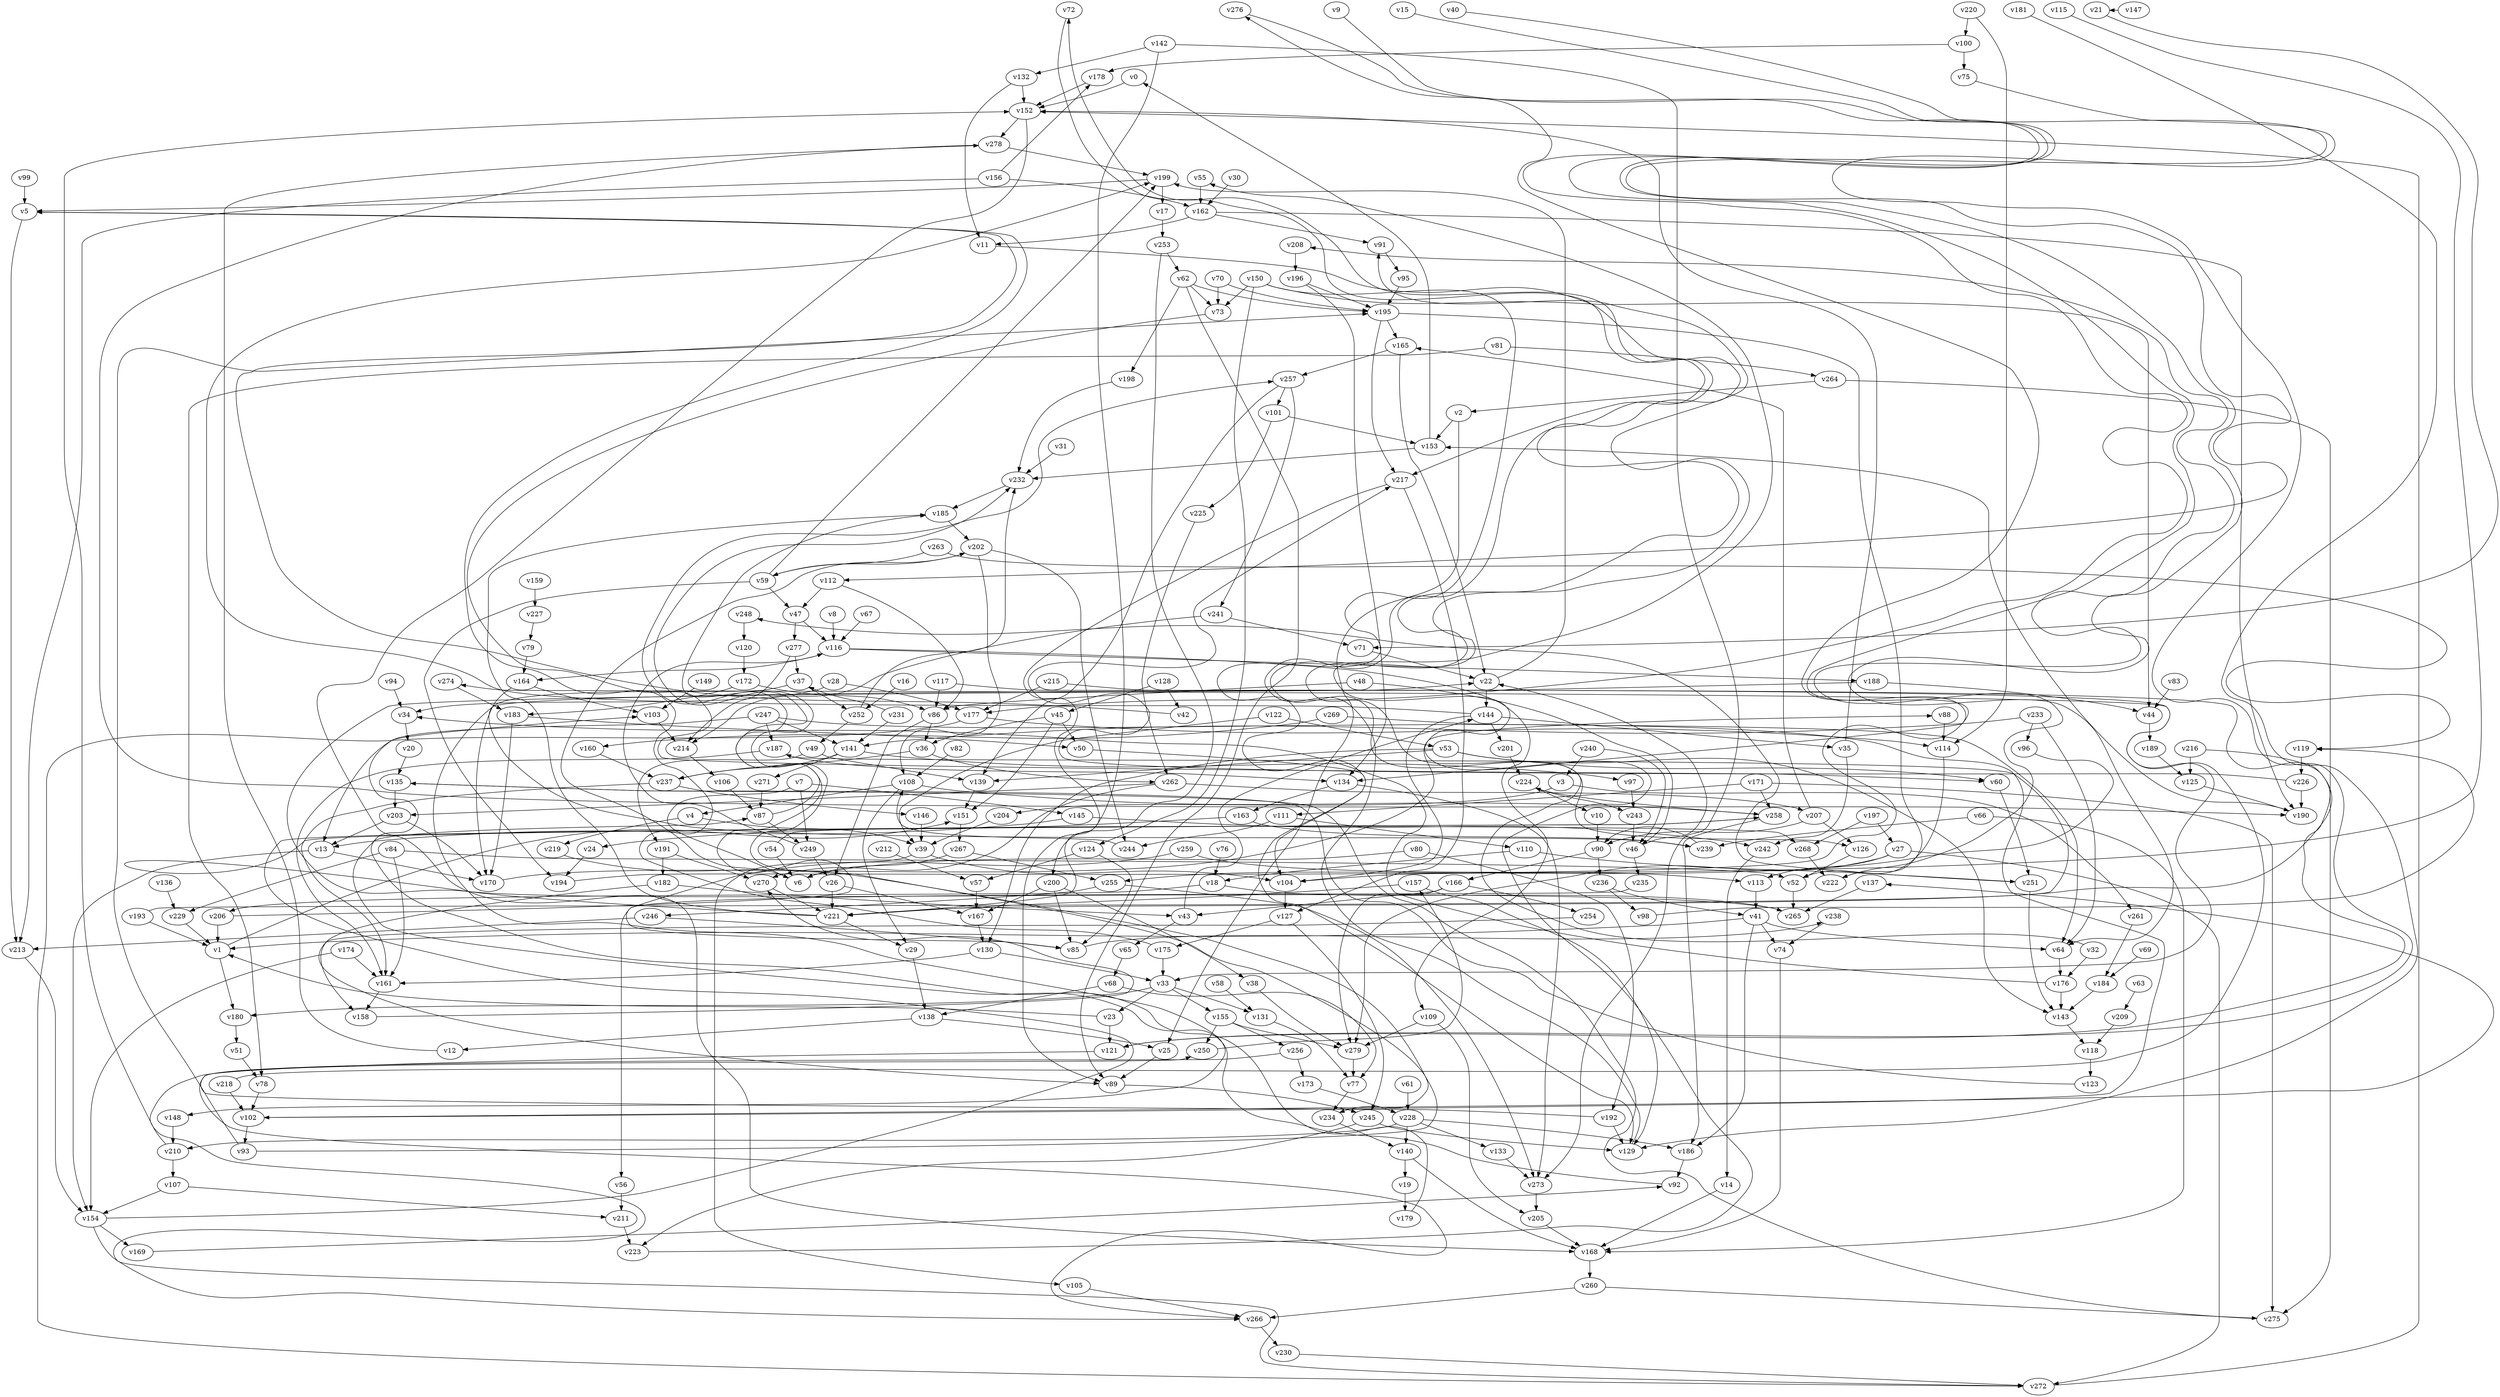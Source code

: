 // Benchmark game 419 - 280 vertices
// time_bound: 107
// targets: v201
digraph G {
    v0 [name="v0", player=0];
    v1 [name="v1", player=0];
    v2 [name="v2", player=1];
    v3 [name="v3", player=0];
    v4 [name="v4", player=1];
    v5 [name="v5", player=1];
    v6 [name="v6", player=1];
    v7 [name="v7", player=1];
    v8 [name="v8", player=1];
    v9 [name="v9", player=0];
    v10 [name="v10", player=0];
    v11 [name="v11", player=1];
    v12 [name="v12", player=1];
    v13 [name="v13", player=1];
    v14 [name="v14", player=0];
    v15 [name="v15", player=1];
    v16 [name="v16", player=1];
    v17 [name="v17", player=0];
    v18 [name="v18", player=1];
    v19 [name="v19", player=0];
    v20 [name="v20", player=1];
    v21 [name="v21", player=0];
    v22 [name="v22", player=1];
    v23 [name="v23", player=1];
    v24 [name="v24", player=0];
    v25 [name="v25", player=1];
    v26 [name="v26", player=0];
    v27 [name="v27", player=1];
    v28 [name="v28", player=0];
    v29 [name="v29", player=0];
    v30 [name="v30", player=0];
    v31 [name="v31", player=1];
    v32 [name="v32", player=1];
    v33 [name="v33", player=0];
    v34 [name="v34", player=1];
    v35 [name="v35", player=0];
    v36 [name="v36", player=0];
    v37 [name="v37", player=0];
    v38 [name="v38", player=1];
    v39 [name="v39", player=1];
    v40 [name="v40", player=0];
    v41 [name="v41", player=0];
    v42 [name="v42", player=0];
    v43 [name="v43", player=0];
    v44 [name="v44", player=0];
    v45 [name="v45", player=0];
    v46 [name="v46", player=1];
    v47 [name="v47", player=1];
    v48 [name="v48", player=1];
    v49 [name="v49", player=0];
    v50 [name="v50", player=0];
    v51 [name="v51", player=1];
    v52 [name="v52", player=0];
    v53 [name="v53", player=1];
    v54 [name="v54", player=1];
    v55 [name="v55", player=0];
    v56 [name="v56", player=0];
    v57 [name="v57", player=1];
    v58 [name="v58", player=0];
    v59 [name="v59", player=0];
    v60 [name="v60", player=0];
    v61 [name="v61", player=1];
    v62 [name="v62", player=1];
    v63 [name="v63", player=1];
    v64 [name="v64", player=0];
    v65 [name="v65", player=0];
    v66 [name="v66", player=1];
    v67 [name="v67", player=0];
    v68 [name="v68", player=1];
    v69 [name="v69", player=1];
    v70 [name="v70", player=1];
    v71 [name="v71", player=0];
    v72 [name="v72", player=1];
    v73 [name="v73", player=0];
    v74 [name="v74", player=0];
    v75 [name="v75", player=1];
    v76 [name="v76", player=1];
    v77 [name="v77", player=1];
    v78 [name="v78", player=1];
    v79 [name="v79", player=1];
    v80 [name="v80", player=0];
    v81 [name="v81", player=1];
    v82 [name="v82", player=0];
    v83 [name="v83", player=1];
    v84 [name="v84", player=0];
    v85 [name="v85", player=0];
    v86 [name="v86", player=0];
    v87 [name="v87", player=0];
    v88 [name="v88", player=1];
    v89 [name="v89", player=1];
    v90 [name="v90", player=1];
    v91 [name="v91", player=0];
    v92 [name="v92", player=1];
    v93 [name="v93", player=0];
    v94 [name="v94", player=0];
    v95 [name="v95", player=1];
    v96 [name="v96", player=0];
    v97 [name="v97", player=1];
    v98 [name="v98", player=0];
    v99 [name="v99", player=0];
    v100 [name="v100", player=1];
    v101 [name="v101", player=1];
    v102 [name="v102", player=0];
    v103 [name="v103", player=0];
    v104 [name="v104", player=1];
    v105 [name="v105", player=1];
    v106 [name="v106", player=0];
    v107 [name="v107", player=0];
    v108 [name="v108", player=0];
    v109 [name="v109", player=0];
    v110 [name="v110", player=1];
    v111 [name="v111", player=1];
    v112 [name="v112", player=1];
    v113 [name="v113", player=1];
    v114 [name="v114", player=1];
    v115 [name="v115", player=1];
    v116 [name="v116", player=0];
    v117 [name="v117", player=1];
    v118 [name="v118", player=0];
    v119 [name="v119", player=0];
    v120 [name="v120", player=0];
    v121 [name="v121", player=0];
    v122 [name="v122", player=1];
    v123 [name="v123", player=1];
    v124 [name="v124", player=1];
    v125 [name="v125", player=1];
    v126 [name="v126", player=1];
    v127 [name="v127", player=1];
    v128 [name="v128", player=0];
    v129 [name="v129", player=1];
    v130 [name="v130", player=0];
    v131 [name="v131", player=0];
    v132 [name="v132", player=0];
    v133 [name="v133", player=1];
    v134 [name="v134", player=0];
    v135 [name="v135", player=0];
    v136 [name="v136", player=1];
    v137 [name="v137", player=0];
    v138 [name="v138", player=1];
    v139 [name="v139", player=1];
    v140 [name="v140", player=1];
    v141 [name="v141", player=0];
    v142 [name="v142", player=1];
    v143 [name="v143", player=1];
    v144 [name="v144", player=1];
    v145 [name="v145", player=0];
    v146 [name="v146", player=0];
    v147 [name="v147", player=0];
    v148 [name="v148", player=1];
    v149 [name="v149", player=0];
    v150 [name="v150", player=0];
    v151 [name="v151", player=1];
    v152 [name="v152", player=0];
    v153 [name="v153", player=1];
    v154 [name="v154", player=1];
    v155 [name="v155", player=1];
    v156 [name="v156", player=1];
    v157 [name="v157", player=0];
    v158 [name="v158", player=0];
    v159 [name="v159", player=1];
    v160 [name="v160", player=0];
    v161 [name="v161", player=0];
    v162 [name="v162", player=1];
    v163 [name="v163", player=0];
    v164 [name="v164", player=0];
    v165 [name="v165", player=1];
    v166 [name="v166", player=1];
    v167 [name="v167", player=0];
    v168 [name="v168", player=0];
    v169 [name="v169", player=1];
    v170 [name="v170", player=0];
    v171 [name="v171", player=1];
    v172 [name="v172", player=1];
    v173 [name="v173", player=1];
    v174 [name="v174", player=0];
    v175 [name="v175", player=1];
    v176 [name="v176", player=0];
    v177 [name="v177", player=1];
    v178 [name="v178", player=0];
    v179 [name="v179", player=0];
    v180 [name="v180", player=1];
    v181 [name="v181", player=1];
    v182 [name="v182", player=0];
    v183 [name="v183", player=1];
    v184 [name="v184", player=0];
    v185 [name="v185", player=1];
    v186 [name="v186", player=1];
    v187 [name="v187", player=1];
    v188 [name="v188", player=1];
    v189 [name="v189", player=1];
    v190 [name="v190", player=1];
    v191 [name="v191", player=1];
    v192 [name="v192", player=1];
    v193 [name="v193", player=0];
    v194 [name="v194", player=1];
    v195 [name="v195", player=1];
    v196 [name="v196", player=1];
    v197 [name="v197", player=0];
    v198 [name="v198", player=0];
    v199 [name="v199", player=0];
    v200 [name="v200", player=0];
    v201 [name="v201", player=1, target=1];
    v202 [name="v202", player=0];
    v203 [name="v203", player=1];
    v204 [name="v204", player=1];
    v205 [name="v205", player=1];
    v206 [name="v206", player=1];
    v207 [name="v207", player=0];
    v208 [name="v208", player=0];
    v209 [name="v209", player=1];
    v210 [name="v210", player=1];
    v211 [name="v211", player=0];
    v212 [name="v212", player=0];
    v213 [name="v213", player=0];
    v214 [name="v214", player=1];
    v215 [name="v215", player=0];
    v216 [name="v216", player=0];
    v217 [name="v217", player=0];
    v218 [name="v218", player=0];
    v219 [name="v219", player=0];
    v220 [name="v220", player=1];
    v221 [name="v221", player=1];
    v222 [name="v222", player=1];
    v223 [name="v223", player=1];
    v224 [name="v224", player=0];
    v225 [name="v225", player=0];
    v226 [name="v226", player=1];
    v227 [name="v227", player=0];
    v228 [name="v228", player=1];
    v229 [name="v229", player=1];
    v230 [name="v230", player=0];
    v231 [name="v231", player=0];
    v232 [name="v232", player=0];
    v233 [name="v233", player=1];
    v234 [name="v234", player=0];
    v235 [name="v235", player=0];
    v236 [name="v236", player=0];
    v237 [name="v237", player=0];
    v238 [name="v238", player=0];
    v239 [name="v239", player=1];
    v240 [name="v240", player=0];
    v241 [name="v241", player=0];
    v242 [name="v242", player=1];
    v243 [name="v243", player=0];
    v244 [name="v244", player=0];
    v245 [name="v245", player=1];
    v246 [name="v246", player=1];
    v247 [name="v247", player=1];
    v248 [name="v248", player=1];
    v249 [name="v249", player=0];
    v250 [name="v250", player=0];
    v251 [name="v251", player=1];
    v252 [name="v252", player=1];
    v253 [name="v253", player=0];
    v254 [name="v254", player=0];
    v255 [name="v255", player=1];
    v256 [name="v256", player=0];
    v257 [name="v257", player=0];
    v258 [name="v258", player=1];
    v259 [name="v259", player=0];
    v260 [name="v260", player=1];
    v261 [name="v261", player=1];
    v262 [name="v262", player=1];
    v263 [name="v263", player=1];
    v264 [name="v264", player=1];
    v265 [name="v265", player=1];
    v266 [name="v266", player=0];
    v267 [name="v267", player=1];
    v268 [name="v268", player=0];
    v269 [name="v269", player=1];
    v270 [name="v270", player=1];
    v271 [name="v271", player=0];
    v272 [name="v272", player=1];
    v273 [name="v273", player=0];
    v274 [name="v274", player=1];
    v275 [name="v275", player=0];
    v276 [name="v276", player=0];
    v277 [name="v277", player=0];
    v278 [name="v278", player=1];
    v279 [name="v279", player=1];

    v0 -> v152;
    v1 -> v151 [constraint="t mod 3 == 0"];
    v2 -> v25;
    v3 -> v204;
    v4 -> v219;
    v5 -> v213;
    v6 -> v202;
    v7 -> v249;
    v8 -> v116;
    v9 -> v134 [constraint="t < 14"];
    v10 -> v90;
    v11 -> v126 [constraint="t >= 5"];
    v12 -> v278;
    v13 -> v170;
    v14 -> v168;
    v15 -> v64 [constraint="t < 8"];
    v16 -> v252;
    v17 -> v253;
    v18 -> v265;
    v19 -> v179;
    v20 -> v135;
    v21 -> v71 [constraint="t >= 2"];
    v22 -> v199;
    v23 -> v1 [constraint="t < 5"];
    v24 -> v194;
    v25 -> v89;
    v26 -> v167;
    v27 -> v279;
    v28 -> v177;
    v29 -> v138;
    v30 -> v162;
    v31 -> v232;
    v32 -> v91 [constraint="t < 13"];
    v33 -> v180;
    v34 -> v20;
    v35 -> v242;
    v36 -> v237;
    v37 -> v239 [constraint="t >= 3"];
    v38 -> v279;
    v39 -> v105;
    v40 -> v112 [constraint="t >= 1"];
    v41 -> v1;
    v42 -> v5 [constraint="t >= 3"];
    v43 -> v144;
    v44 -> v189;
    v45 -> v50;
    v46 -> v22;
    v47 -> v277;
    v48 -> v86;
    v49 -> v139;
    v50 -> v104 [constraint="t < 6"];
    v51 -> v78;
    v52 -> v265;
    v53 -> v139;
    v54 -> v268 [constraint="t < 8"];
    v55 -> v162;
    v56 -> v211;
    v57 -> v167;
    v58 -> v131;
    v59 -> v194;
    v60 -> v251;
    v61 -> v228;
    v62 -> v73;
    v63 -> v209;
    v64 -> v176;
    v65 -> v68;
    v66 -> v239;
    v67 -> v116;
    v68 -> v77;
    v69 -> v184;
    v70 -> v195;
    v71 -> v22;
    v72 -> v217 [constraint="t >= 4"];
    v73 -> v60 [constraint="t mod 3 == 2"];
    v74 -> v168;
    v75 -> v121 [constraint="t mod 5 == 0"];
    v76 -> v18;
    v77 -> v234 [constraint="t >= 2"];
    v78 -> v102;
    v79 -> v164;
    v80 -> v192;
    v81 -> v78;
    v82 -> v108;
    v83 -> v44;
    v84 -> v161;
    v85 -> v238 [constraint="t < 6"];
    v86 -> v36;
    v87 -> v232 [constraint="t mod 5 == 1"];
    v88 -> v114;
    v89 -> v245;
    v90 -> v166;
    v91 -> v95;
    v92 -> v87 [constraint="t mod 5 == 4"];
    v93 -> v185 [constraint="t >= 5"];
    v94 -> v34;
    v95 -> v195;
    v96 -> v255 [constraint="t mod 4 == 3"];
    v97 -> v243;
    v98 -> v119 [constraint="t < 10"];
    v99 -> v5;
    v100 -> v75;
    v101 -> v225;
    v102 -> v137 [constraint="t < 8"];
    v103 -> v214;
    v104 -> v127;
    v105 -> v266;
    v106 -> v87;
    v107 -> v154;
    v108 -> v29;
    v109 -> v205;
    v110 -> v18;
    v111 -> v110;
    v112 -> v86;
    v113 -> v41;
    v114 -> v52;
    v115 -> v104 [constraint="t >= 4"];
    v116 -> v109;
    v117 -> v33 [constraint="t >= 4"];
    v118 -> v123;
    v119 -> v226;
    v120 -> v172;
    v121 -> v272 [constraint="t >= 1"];
    v122 -> v39;
    v123 -> v135 [constraint="t < 12"];
    v124 -> v85;
    v125 -> v190;
    v126 -> v52;
    v127 -> v245;
    v128 -> v45;
    v129 -> v72 [constraint="t >= 1"];
    v130 -> v33;
    v131 -> v77;
    v132 -> v11;
    v133 -> v273;
    v134 -> v163;
    v135 -> v203;
    v136 -> v229;
    v137 -> v265;
    v138 -> v25;
    v139 -> v151;
    v140 -> v168;
    v141 -> v271;
    v142 -> v273;
    v143 -> v118;
    v144 -> v199 [constraint="t >= 1"];
    v145 -> v242;
    v146 -> v39;
    v147 -> v21 [constraint="t < 8"];
    v148 -> v210;
    v149 -> v103;
    v150 -> v129 [constraint="t < 5"];
    v151 -> v267;
    v152 -> v278;
    v153 -> v0;
    v154 -> v258 [constraint="t < 7"];
    v155 -> v279;
    v156 -> v178 [constraint="t < 13"];
    v157 -> v129;
    v158 -> v270 [constraint="t mod 5 == 0"];
    v159 -> v227;
    v160 -> v237;
    v161 -> v158;
    v162 -> v190;
    v163 -> v239;
    v164 -> v103;
    v165 -> v22;
    v166 -> v43;
    v167 -> v130;
    v168 -> v260;
    v169 -> v92 [constraint="t < 9"];
    v170 -> v88 [constraint="t >= 2"];
    v171 -> v258;
    v172 -> v86;
    v173 -> v228;
    v174 -> v161;
    v175 -> v5 [constraint="t >= 3"];
    v176 -> v34 [constraint="t >= 4"];
    v177 -> v114;
    v178 -> v152;
    v179 -> v103 [constraint="t mod 2 == 0"];
    v180 -> v51;
    v181 -> v129 [constraint="t >= 3"];
    v182 -> v43;
    v183 -> v50 [constraint="t < 14"];
    v184 -> v143;
    v185 -> v202;
    v186 -> v92;
    v187 -> v134;
    v188 -> v148 [constraint="t < 7"];
    v189 -> v125;
    v190 -> v153;
    v191 -> v270;
    v192 -> v250 [constraint="t >= 2"];
    v193 -> v187 [constraint="t < 13"];
    v194 -> v276 [constraint="t < 11"];
    v195 -> v222;
    v196 -> v134;
    v197 -> v268;
    v198 -> v232;
    v199 -> v17;
    v200 -> v38;
    v201 -> v224;
    v202 -> v108;
    v203 -> v13;
    v204 -> v39;
    v205 -> v168;
    v206 -> v257 [constraint="t mod 2 == 1"];
    v207 -> v90;
    v208 -> v196;
    v209 -> v118;
    v210 -> v152;
    v211 -> v223;
    v212 -> v57;
    v213 -> v154;
    v214 -> v106;
    v215 -> v121 [constraint="t < 11"];
    v216 -> v221 [constraint="t mod 3 == 0"];
    v217 -> v221 [constraint="t >= 3"];
    v218 -> v274 [constraint="t mod 4 == 3"];
    v219 -> v234 [constraint="t mod 2 == 1"];
    v220 -> v100;
    v221 -> v258 [constraint="t < 6"];
    v222 -> v208 [constraint="t >= 1"];
    v223 -> v55 [constraint="t < 9"];
    v224 -> v10;
    v225 -> v262;
    v226 -> v217 [constraint="t >= 4"];
    v227 -> v79;
    v228 -> v210;
    v229 -> v1;
    v230 -> v272;
    v231 -> v37 [constraint="t mod 5 == 4"];
    v232 -> v185;
    v233 -> v141;
    v234 -> v140;
    v235 -> v85 [constraint="t >= 5"];
    v236 -> v41 [constraint="t mod 2 == 0"];
    v237 -> v161;
    v238 -> v74;
    v239 -> v90 [constraint="t mod 3 == 1"];
    v240 -> v3;
    v241 -> v71;
    v242 -> v14;
    v243 -> v46;
    v244 -> v108 [constraint="t >= 1"];
    v245 -> v129;
    v246 -> v213;
    v247 -> v102 [constraint="t < 12"];
    v248 -> v120;
    v249 -> v116;
    v250 -> v157 [constraint="t >= 1"];
    v251 -> v248 [constraint="t < 8"];
    v252 -> v49;
    v253 -> v62;
    v254 -> v89 [constraint="t >= 4"];
    v255 -> v246;
    v256 -> v266 [constraint="t >= 3"];
    v257 -> v241;
    v258 -> v224 [constraint="t >= 3"];
    v259 -> v113;
    v260 -> v266;
    v261 -> v184;
    v262 -> v270 [constraint="t < 15"];
    v263 -> v119 [constraint="t < 5"];
    v264 -> v275;
    v265 -> v22 [constraint="t mod 2 == 1"];
    v266 -> v230;
    v267 -> v255;
    v268 -> v222;
    v269 -> v64;
    v270 -> v221;
    v271 -> v87;
    v272 -> v152;
    v273 -> v205;
    v274 -> v183;
    v275 -> v135 [constraint="t >= 3"];
    v276 -> v177 [constraint="t >= 3"];
    v277 -> v214;
    v278 -> v190 [constraint="t >= 4"];
    v279 -> v77;
    v187 -> v161;
    v215 -> v177;
    v26 -> v221;
    v277 -> v37;
    v45 -> v151;
    v117 -> v86;
    v33 -> v131;
    v23 -> v121;
    v260 -> v275;
    v87 -> v249;
    v278 -> v199;
    v206 -> v1;
    v68 -> v138;
    v138 -> v12;
    v202 -> v244;
    v144 -> v201;
    v142 -> v132;
    v207 -> v165;
    v84 -> v52;
    v13 -> v154;
    v84 -> v229;
    v54 -> v6;
    v163 -> v24;
    v59 -> v47;
    v108 -> v4;
    v240 -> v46;
    v262 -> v203;
    v228 -> v186;
    v226 -> v190;
    v171 -> v111;
    v33 -> v23;
    v165 -> v257;
    v264 -> v2;
    v197 -> v27;
    v154 -> v266;
    v132 -> v152;
    v237 -> v146;
    v18 -> v206;
    v156 -> v162;
    v228 -> v133;
    v62 -> v89;
    v48 -> v46;
    v53 -> v60;
    v7 -> v145;
    v177 -> v272;
    v233 -> v96;
    v37 -> v252;
    v53 -> v130;
    v45 -> v36;
    v59 -> v199;
    v262 -> v207;
    v142 -> v89;
    v43 -> v65;
    v251 -> v143;
    v53 -> v143;
    v182 -> v158;
    v2 -> v153;
    v221 -> v185;
    v22 -> v144;
    v62 -> v198;
    v39 -> v104;
    v199 -> v5;
    v258 -> v186;
    v269 -> v160;
    v217 -> v127;
    v134 -> v273;
    v231 -> v141;
    v116 -> v164;
    v90 -> v236;
    v192 -> v129;
    v35 -> v152;
    v221 -> v29;
    v157 -> v221;
    v128 -> v42;
    v124 -> v57;
    v101 -> v153;
    v150 -> v73;
    v41 -> v64;
    v256 -> v173;
    v210 -> v107;
    v154 -> v169;
    v81 -> v264;
    v111 -> v244;
    v41 -> v74;
    v166 -> v279;
    v144 -> v35;
    v7 -> v6;
    v220 -> v114;
    v196 -> v195;
    v246 -> v85;
    v247 -> v13;
    v116 -> v188;
    v27 -> v113;
    v247 -> v187;
    v195 -> v217;
    v155 -> v256;
    v140 -> v19;
    v162 -> v91;
    v112 -> v47;
    v176 -> v143;
    v245 -> v223;
    v36 -> v262;
    v46 -> v235;
    v141 -> v97;
    v4 -> v39;
    v247 -> v141;
    v32 -> v176;
    v224 -> v243;
    v153 -> v232;
    v130 -> v161;
    v3 -> v261;
    v33 -> v155;
    v80 -> v6;
    v152 -> v168;
    v27 -> v272;
    v193 -> v1;
    v28 -> v34;
    v200 -> v85;
    v150 -> v124;
    v200 -> v167;
    v241 -> v214;
    v156 -> v213;
    v171 -> v275;
    v127 -> v175;
    v203 -> v170;
    v252 -> v232;
    v49 -> v191;
    v162 -> v11;
    v174 -> v154;
    v253 -> v200;
    v267 -> v6;
    v41 -> v186;
    v228 -> v140;
    v102 -> v93;
    v141 -> v237;
    v257 -> v139;
    v62 -> v195;
    v195 -> v165;
    v70 -> v73;
    v202 -> v59;
    v47 -> v116;
    v93 -> v195;
    v255 -> v273;
    v218 -> v102;
    v216 -> v125;
    v86 -> v26;
    v155 -> v250;
    v191 -> v182;
    v172 -> v183;
    v183 -> v170;
    v100 -> v178;
    v145 -> v13;
    v1 -> v180;
    v109 -> v279;
    v236 -> v98;
    v150 -> v44;
    v257 -> v101;
    v175 -> v33;
    v249 -> v26;
    v263 -> v59;
    v107 -> v211;
    v122 -> v53;
    v207 -> v126;
    v108 -> v258;
    v233 -> v64;
    v188 -> v44;
    v166 -> v254;
    v110 -> v251;
    v164 -> v170;
    v259 -> v56;
    v66 -> v168;
    v144 -> v104;
}
